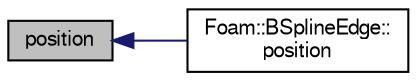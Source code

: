 digraph "position"
{
  bgcolor="transparent";
  edge [fontname="FreeSans",fontsize="10",labelfontname="FreeSans",labelfontsize="10"];
  node [fontname="FreeSans",fontsize="10",shape=record];
  rankdir="LR";
  Node10 [label="position",height=0.2,width=0.4,color="black", fillcolor="grey75", style="filled", fontcolor="black"];
  Node10 -> Node11 [dir="back",color="midnightblue",fontsize="10",style="solid",fontname="FreeSans"];
  Node11 [label="Foam::BSplineEdge::\lposition",height=0.2,width=0.4,color="black",URL="$a24730.html#aec9bfeaafcc6e794b90a07fae59018e1",tooltip="Return the point position corresponding to the curve parameter. "];
}
